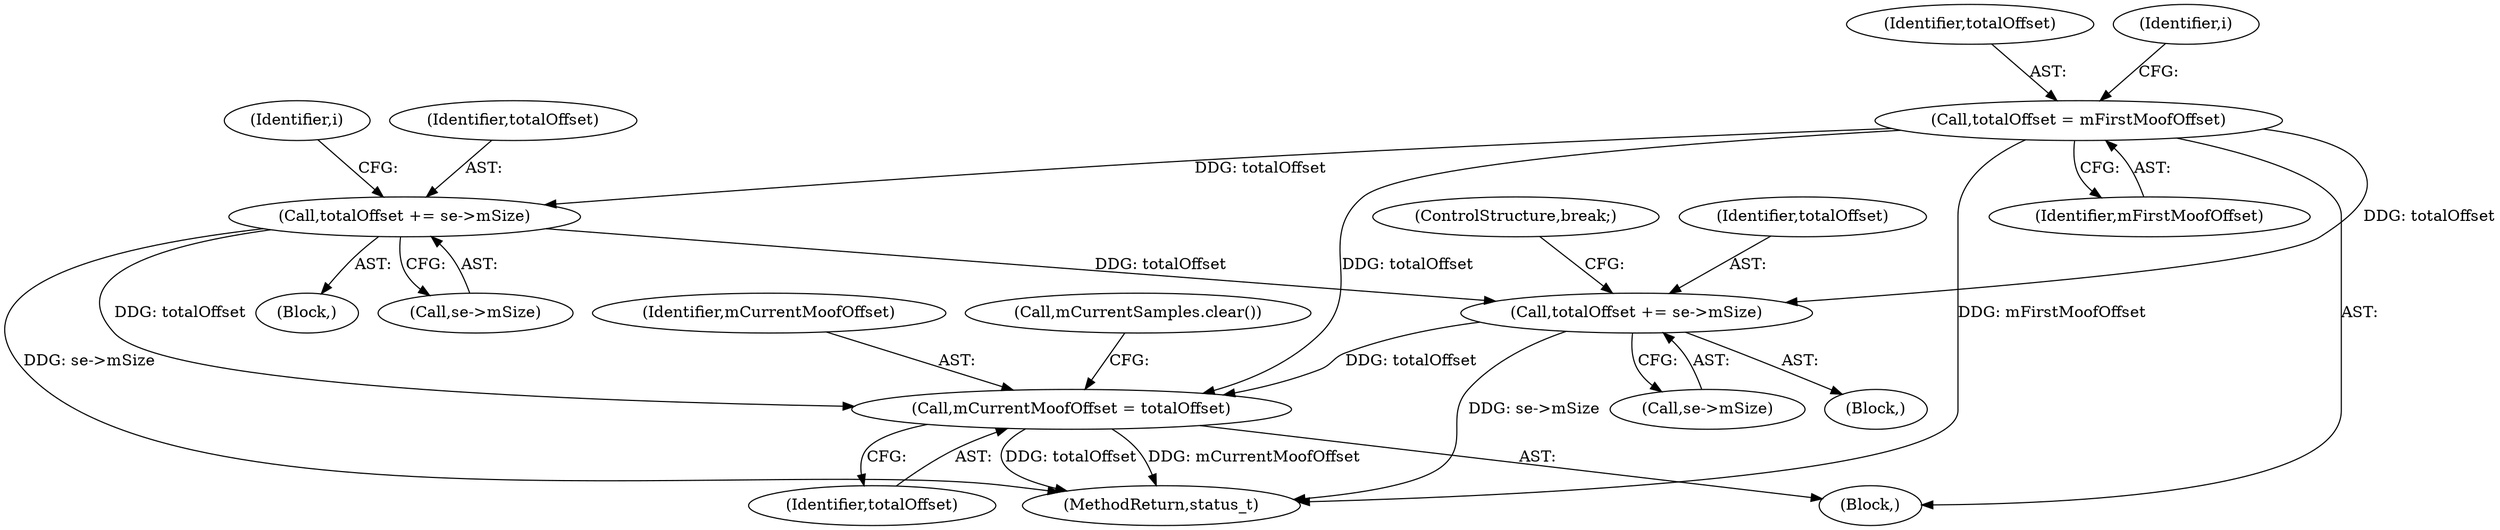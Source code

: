 digraph "0_Android_5403587a74aee2fb57076528c3927851531c8afb@pointer" {
"1000201" [label="(Call,totalOffset += se->mSize)"];
"1000212" [label="(Call,totalOffset += se->mSize)"];
"1000145" [label="(Call,totalOffset = mFirstMoofOffset)"];
"1000217" [label="(Call,mCurrentMoofOffset = totalOffset)"];
"1000147" [label="(Identifier,mFirstMoofOffset)"];
"1000201" [label="(Call,totalOffset += se->mSize)"];
"1000146" [label="(Identifier,totalOffset)"];
"1000139" [label="(Block,)"];
"1000217" [label="(Call,mCurrentMoofOffset = totalOffset)"];
"1000206" [label="(ControlStructure,break;)"];
"1000157" [label="(Identifier,i)"];
"1000213" [label="(Identifier,totalOffset)"];
"1000145" [label="(Call,totalOffset = mFirstMoofOffset)"];
"1000218" [label="(Identifier,mCurrentMoofOffset)"];
"1000942" [label="(MethodReturn,status_t)"];
"1000220" [label="(Call,mCurrentSamples.clear())"];
"1000158" [label="(Block,)"];
"1000219" [label="(Identifier,totalOffset)"];
"1000151" [label="(Identifier,i)"];
"1000202" [label="(Identifier,totalOffset)"];
"1000214" [label="(Call,se->mSize)"];
"1000203" [label="(Call,se->mSize)"];
"1000212" [label="(Call,totalOffset += se->mSize)"];
"1000195" [label="(Block,)"];
"1000201" -> "1000195"  [label="AST: "];
"1000201" -> "1000203"  [label="CFG: "];
"1000202" -> "1000201"  [label="AST: "];
"1000203" -> "1000201"  [label="AST: "];
"1000206" -> "1000201"  [label="CFG: "];
"1000201" -> "1000942"  [label="DDG: se->mSize"];
"1000212" -> "1000201"  [label="DDG: totalOffset"];
"1000145" -> "1000201"  [label="DDG: totalOffset"];
"1000201" -> "1000217"  [label="DDG: totalOffset"];
"1000212" -> "1000158"  [label="AST: "];
"1000212" -> "1000214"  [label="CFG: "];
"1000213" -> "1000212"  [label="AST: "];
"1000214" -> "1000212"  [label="AST: "];
"1000157" -> "1000212"  [label="CFG: "];
"1000212" -> "1000942"  [label="DDG: se->mSize"];
"1000145" -> "1000212"  [label="DDG: totalOffset"];
"1000212" -> "1000217"  [label="DDG: totalOffset"];
"1000145" -> "1000139"  [label="AST: "];
"1000145" -> "1000147"  [label="CFG: "];
"1000146" -> "1000145"  [label="AST: "];
"1000147" -> "1000145"  [label="AST: "];
"1000151" -> "1000145"  [label="CFG: "];
"1000145" -> "1000942"  [label="DDG: mFirstMoofOffset"];
"1000145" -> "1000217"  [label="DDG: totalOffset"];
"1000217" -> "1000139"  [label="AST: "];
"1000217" -> "1000219"  [label="CFG: "];
"1000218" -> "1000217"  [label="AST: "];
"1000219" -> "1000217"  [label="AST: "];
"1000220" -> "1000217"  [label="CFG: "];
"1000217" -> "1000942"  [label="DDG: totalOffset"];
"1000217" -> "1000942"  [label="DDG: mCurrentMoofOffset"];
}
